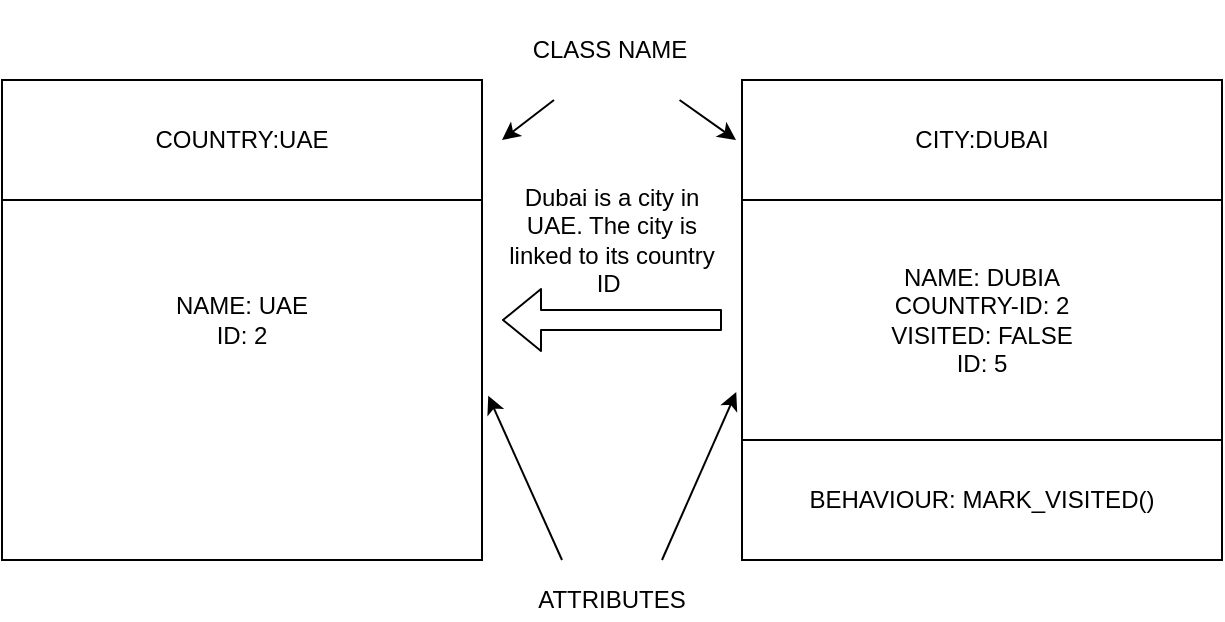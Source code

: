<mxfile version="13.7.7" type="github">
  <diagram id="gjIg6pSjNOplXSVYZrqV" name="Page-1">
    <mxGraphModel dx="1026" dy="514" grid="1" gridSize="10" guides="1" tooltips="1" connect="1" arrows="1" fold="1" page="1" pageScale="1" pageWidth="827" pageHeight="1169" math="0" shadow="0">
      <root>
        <mxCell id="0" />
        <mxCell id="1" parent="0" />
        <mxCell id="ATJCy0zCCfUUiXhRFyXF-1" value="&lt;span&gt;NAME: DUBIA&lt;br&gt;&lt;/span&gt;COUNTRY-ID: 2&lt;br&gt;&lt;span&gt;VISITED: FALSE&lt;/span&gt;&lt;br&gt;&lt;span&gt;ID: 5&lt;/span&gt;" style="whiteSpace=wrap;html=1;aspect=fixed;" parent="1" vertex="1">
          <mxGeometry x="480" y="40" width="240" height="240" as="geometry" />
        </mxCell>
        <mxCell id="ATJCy0zCCfUUiXhRFyXF-2" value="NAME: UAE&lt;br&gt;ID: 2" style="whiteSpace=wrap;html=1;aspect=fixed;" parent="1" vertex="1">
          <mxGeometry x="110" y="40" width="240" height="240" as="geometry" />
        </mxCell>
        <mxCell id="ATJCy0zCCfUUiXhRFyXF-3" value="CITY:DUBAI" style="rounded=0;whiteSpace=wrap;html=1;" parent="1" vertex="1">
          <mxGeometry x="480" y="40" width="240" height="60" as="geometry" />
        </mxCell>
        <mxCell id="ATJCy0zCCfUUiXhRFyXF-4" value="COUNTRY:UAE" style="rounded=0;whiteSpace=wrap;html=1;" parent="1" vertex="1">
          <mxGeometry x="110" y="40" width="240" height="60" as="geometry" />
        </mxCell>
        <mxCell id="ATJCy0zCCfUUiXhRFyXF-8" value="BEHAVIOUR: MARK_VISITED()" style="rounded=0;whiteSpace=wrap;html=1;" parent="1" vertex="1">
          <mxGeometry x="480" y="220" width="240" height="60" as="geometry" />
        </mxCell>
        <mxCell id="ATJCy0zCCfUUiXhRFyXF-9" value="" style="shape=flexArrow;endArrow=classic;html=1;" parent="1" edge="1">
          <mxGeometry width="50" height="50" relative="1" as="geometry">
            <mxPoint x="470" y="160" as="sourcePoint" />
            <mxPoint x="360" y="160" as="targetPoint" />
          </mxGeometry>
        </mxCell>
        <mxCell id="ATJCy0zCCfUUiXhRFyXF-10" value="CLASS NAME" style="text;html=1;strokeColor=none;fillColor=none;align=center;verticalAlign=middle;whiteSpace=wrap;rounded=0;" parent="1" vertex="1">
          <mxGeometry x="358.5" width="110" height="50" as="geometry" />
        </mxCell>
        <mxCell id="ATJCy0zCCfUUiXhRFyXF-11" value="" style="endArrow=classic;html=1;" parent="1" source="ATJCy0zCCfUUiXhRFyXF-10" edge="1">
          <mxGeometry width="50" height="50" relative="1" as="geometry">
            <mxPoint x="390" y="140" as="sourcePoint" />
            <mxPoint x="477" y="70" as="targetPoint" />
          </mxGeometry>
        </mxCell>
        <mxCell id="ATJCy0zCCfUUiXhRFyXF-12" value="" style="endArrow=classic;html=1;exitX=0.25;exitY=1;exitDx=0;exitDy=0;" parent="1" source="ATJCy0zCCfUUiXhRFyXF-10" edge="1">
          <mxGeometry width="50" height="50" relative="1" as="geometry">
            <mxPoint x="390" y="140" as="sourcePoint" />
            <mxPoint x="360" y="70" as="targetPoint" />
          </mxGeometry>
        </mxCell>
        <mxCell id="ATJCy0zCCfUUiXhRFyXF-13" value="" style="endArrow=classic;html=1;entryX=-0.012;entryY=0.65;entryDx=0;entryDy=0;entryPerimeter=0;" parent="1" target="ATJCy0zCCfUUiXhRFyXF-1" edge="1">
          <mxGeometry width="50" height="50" relative="1" as="geometry">
            <mxPoint x="440" y="280" as="sourcePoint" />
            <mxPoint x="470" y="240" as="targetPoint" />
          </mxGeometry>
        </mxCell>
        <mxCell id="ATJCy0zCCfUUiXhRFyXF-14" value="" style="endArrow=classic;html=1;entryX=1.013;entryY=0.658;entryDx=0;entryDy=0;entryPerimeter=0;" parent="1" target="ATJCy0zCCfUUiXhRFyXF-2" edge="1">
          <mxGeometry width="50" height="50" relative="1" as="geometry">
            <mxPoint x="390" y="280" as="sourcePoint" />
            <mxPoint x="440" y="90" as="targetPoint" />
          </mxGeometry>
        </mxCell>
        <mxCell id="ATJCy0zCCfUUiXhRFyXF-15" value="ATTRIBUTES&lt;br&gt;" style="text;html=1;strokeColor=none;fillColor=none;align=center;verticalAlign=middle;whiteSpace=wrap;rounded=0;" parent="1" vertex="1">
          <mxGeometry x="370" y="290" width="90" height="20" as="geometry" />
        </mxCell>
        <mxCell id="ATJCy0zCCfUUiXhRFyXF-17" value="Dubai is a city in UAE. The city is linked to its country ID&amp;nbsp;" style="text;html=1;strokeColor=none;fillColor=none;align=center;verticalAlign=middle;whiteSpace=wrap;rounded=0;" parent="1" vertex="1">
          <mxGeometry x="360" y="100" width="110" height="40" as="geometry" />
        </mxCell>
      </root>
    </mxGraphModel>
  </diagram>
</mxfile>
